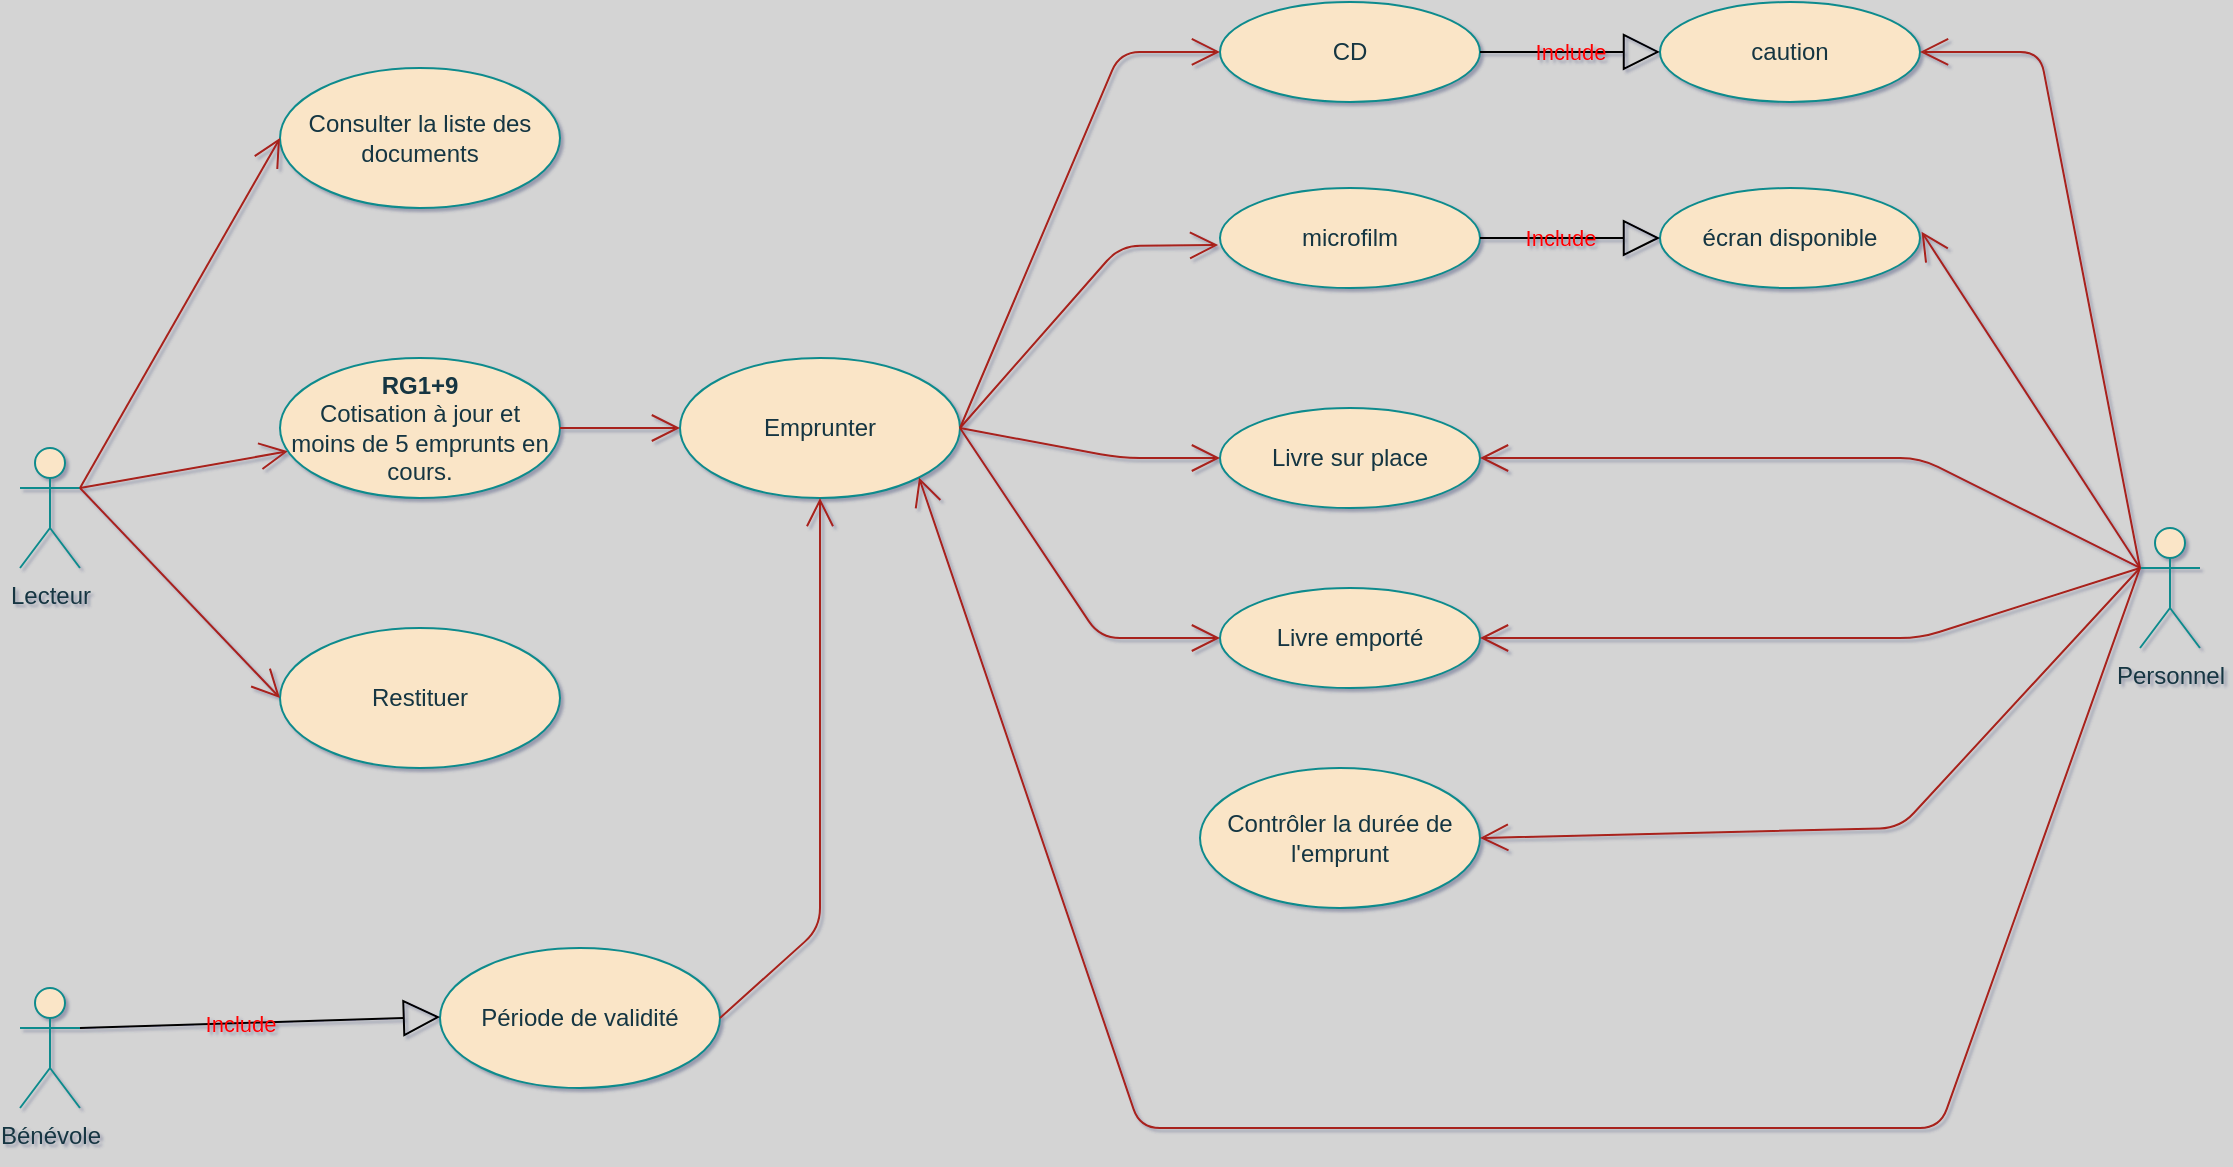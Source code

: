 <mxfile version="21.2.1" type="device" pages="3">
  <diagram name="Page-1" id="nA95JgjUixVS5YG4Opld">
    <mxGraphModel dx="1186" dy="733" grid="1" gridSize="10" guides="1" tooltips="1" connect="1" arrows="1" fold="1" page="1" pageScale="1" pageWidth="1169" pageHeight="827" background="#D4D4D4" math="0" shadow="1">
      <root>
        <mxCell id="0" />
        <mxCell id="1" parent="0" />
        <mxCell id="pkp4lTsiRalDUdy31WEI-1" value="Lecteur&lt;br&gt;" style="shape=umlActor;verticalLabelPosition=bottom;verticalAlign=top;html=1;labelBackgroundColor=none;fillColor=#FAE5C7;strokeColor=#0F8B8D;fontColor=#143642;rounded=1;" parent="1" vertex="1">
          <mxGeometry x="40" y="300" width="30" height="60" as="geometry" />
        </mxCell>
        <mxCell id="pkp4lTsiRalDUdy31WEI-2" value="Personnel" style="shape=umlActor;verticalLabelPosition=bottom;verticalAlign=top;html=1;labelBackgroundColor=none;fillColor=#FAE5C7;strokeColor=#0F8B8D;fontColor=#143642;rounded=1;" parent="1" vertex="1">
          <mxGeometry x="1100" y="340" width="30" height="60" as="geometry" />
        </mxCell>
        <mxCell id="pkp4lTsiRalDUdy31WEI-3" value="Bénévole&lt;br&gt;" style="shape=umlActor;verticalLabelPosition=bottom;verticalAlign=top;html=1;labelBackgroundColor=none;fillColor=#FAE5C7;strokeColor=#0F8B8D;fontColor=#143642;rounded=1;" parent="1" vertex="1">
          <mxGeometry x="40" y="570" width="30" height="60" as="geometry" />
        </mxCell>
        <mxCell id="nuDju4vLAwnpACeYpjrr-1" value="Consulter la liste des documents" style="ellipse;whiteSpace=wrap;html=1;labelBackgroundColor=none;fillColor=#FAE5C7;strokeColor=#0F8B8D;fontColor=#143642;rounded=1;" parent="1" vertex="1">
          <mxGeometry x="170" y="110" width="140" height="70" as="geometry" />
        </mxCell>
        <mxCell id="nuDju4vLAwnpACeYpjrr-5" value="" style="endArrow=open;endFill=1;endSize=12;html=1;rounded=1;exitX=1;exitY=0.333;exitDx=0;exitDy=0;exitPerimeter=0;entryX=0;entryY=0.5;entryDx=0;entryDy=0;labelBackgroundColor=none;strokeColor=#A8201A;fontColor=default;" parent="1" source="pkp4lTsiRalDUdy31WEI-1" target="nuDju4vLAwnpACeYpjrr-1" edge="1">
          <mxGeometry width="160" relative="1" as="geometry">
            <mxPoint x="290" y="450" as="sourcePoint" />
            <mxPoint x="450" y="450" as="targetPoint" />
          </mxGeometry>
        </mxCell>
        <mxCell id="nuDju4vLAwnpACeYpjrr-6" value="Emprunter" style="ellipse;whiteSpace=wrap;html=1;labelBackgroundColor=none;fillColor=#FAE5C7;strokeColor=#0F8B8D;fontColor=#143642;rounded=1;" parent="1" vertex="1">
          <mxGeometry x="370" y="255" width="140" height="70" as="geometry" />
        </mxCell>
        <mxCell id="nEjTNjA_C8vIk057rq6N-1" value="" style="endArrow=open;endFill=1;endSize=12;html=1;rounded=1;labelBackgroundColor=none;strokeColor=#A8201A;fontColor=default;" parent="1" target="w3CYI285APB1ZZFs00Sx-10" edge="1">
          <mxGeometry width="160" relative="1" as="geometry">
            <mxPoint x="70" y="320" as="sourcePoint" />
            <mxPoint x="250" y="105" as="targetPoint" />
          </mxGeometry>
        </mxCell>
        <mxCell id="nEjTNjA_C8vIk057rq6N-2" value="Restituer" style="ellipse;whiteSpace=wrap;html=1;labelBackgroundColor=none;fillColor=#FAE5C7;strokeColor=#0F8B8D;fontColor=#143642;rounded=1;" parent="1" vertex="1">
          <mxGeometry x="170" y="390" width="140" height="70" as="geometry" />
        </mxCell>
        <mxCell id="nEjTNjA_C8vIk057rq6N-3" value="" style="endArrow=open;endFill=1;endSize=12;html=1;rounded=1;entryX=0;entryY=0.5;entryDx=0;entryDy=0;labelBackgroundColor=none;strokeColor=#A8201A;fontColor=default;" parent="1" target="nEjTNjA_C8vIk057rq6N-2" edge="1">
          <mxGeometry width="160" relative="1" as="geometry">
            <mxPoint x="70" y="320" as="sourcePoint" />
            <mxPoint x="250" y="105" as="targetPoint" />
          </mxGeometry>
        </mxCell>
        <mxCell id="nEjTNjA_C8vIk057rq6N-7" value="Livre sur place" style="ellipse;whiteSpace=wrap;html=1;labelBackgroundColor=none;fillColor=#FAE5C7;strokeColor=#0F8B8D;fontColor=#143642;rounded=1;" parent="1" vertex="1">
          <mxGeometry x="640" y="280" width="130" height="50" as="geometry" />
        </mxCell>
        <mxCell id="nEjTNjA_C8vIk057rq6N-8" value="Livre emporté" style="ellipse;whiteSpace=wrap;html=1;labelBackgroundColor=none;fillColor=#FAE5C7;strokeColor=#0F8B8D;fontColor=#143642;rounded=1;" parent="1" vertex="1">
          <mxGeometry x="640" y="370" width="130" height="50" as="geometry" />
        </mxCell>
        <mxCell id="nEjTNjA_C8vIk057rq6N-9" value="CD" style="ellipse;whiteSpace=wrap;html=1;labelBackgroundColor=none;fillColor=#FAE5C7;strokeColor=#0F8B8D;fontColor=#143642;rounded=1;" parent="1" vertex="1">
          <mxGeometry x="640" y="76.97" width="130" height="50" as="geometry" />
        </mxCell>
        <mxCell id="nEjTNjA_C8vIk057rq6N-12" value="microfilm" style="ellipse;whiteSpace=wrap;html=1;labelBackgroundColor=none;fillColor=#FAE5C7;strokeColor=#0F8B8D;fontColor=#143642;rounded=1;" parent="1" vertex="1">
          <mxGeometry x="640" y="170" width="130" height="50" as="geometry" />
        </mxCell>
        <mxCell id="nEjTNjA_C8vIk057rq6N-13" value="" style="endArrow=open;endFill=1;endSize=12;html=1;rounded=1;entryX=-0.007;entryY=0.57;entryDx=0;entryDy=0;labelBackgroundColor=none;strokeColor=#A8201A;fontColor=default;exitX=1;exitY=0.5;exitDx=0;exitDy=0;entryPerimeter=0;" parent="1" source="nuDju4vLAwnpACeYpjrr-6" target="nEjTNjA_C8vIk057rq6N-12" edge="1">
          <mxGeometry width="160" relative="1" as="geometry">
            <mxPoint x="80" y="330" as="sourcePoint" />
            <mxPoint x="250" y="285" as="targetPoint" />
            <Array as="points">
              <mxPoint x="590" y="199" />
            </Array>
          </mxGeometry>
        </mxCell>
        <mxCell id="nEjTNjA_C8vIk057rq6N-14" value="" style="endArrow=open;endFill=1;endSize=12;html=1;rounded=1;entryX=0;entryY=0.5;entryDx=0;entryDy=0;labelBackgroundColor=none;strokeColor=#A8201A;fontColor=default;exitX=1;exitY=0.5;exitDx=0;exitDy=0;" parent="1" source="nuDju4vLAwnpACeYpjrr-6" target="nEjTNjA_C8vIk057rq6N-9" edge="1">
          <mxGeometry width="160" relative="1" as="geometry">
            <mxPoint x="90" y="340" as="sourcePoint" />
            <mxPoint x="260" y="295" as="targetPoint" />
            <Array as="points">
              <mxPoint x="590" y="102" />
            </Array>
          </mxGeometry>
        </mxCell>
        <mxCell id="nEjTNjA_C8vIk057rq6N-15" value="" style="endArrow=open;endFill=1;endSize=12;html=1;rounded=1;entryX=0;entryY=0.5;entryDx=0;entryDy=0;labelBackgroundColor=none;strokeColor=#A8201A;fontColor=default;exitX=1;exitY=0.5;exitDx=0;exitDy=0;" parent="1" source="nuDju4vLAwnpACeYpjrr-6" target="nEjTNjA_C8vIk057rq6N-8" edge="1">
          <mxGeometry width="160" relative="1" as="geometry">
            <mxPoint x="100" y="350" as="sourcePoint" />
            <mxPoint x="270" y="305" as="targetPoint" />
            <Array as="points">
              <mxPoint x="580" y="395" />
            </Array>
          </mxGeometry>
        </mxCell>
        <mxCell id="nEjTNjA_C8vIk057rq6N-16" value="" style="endArrow=open;endFill=1;endSize=12;html=1;rounded=1;entryX=0;entryY=0.5;entryDx=0;entryDy=0;labelBackgroundColor=none;strokeColor=#A8201A;fontColor=default;exitX=1;exitY=0.5;exitDx=0;exitDy=0;" parent="1" source="nuDju4vLAwnpACeYpjrr-6" target="nEjTNjA_C8vIk057rq6N-7" edge="1">
          <mxGeometry width="160" relative="1" as="geometry">
            <mxPoint x="110" y="360" as="sourcePoint" />
            <mxPoint x="280" y="315" as="targetPoint" />
            <Array as="points">
              <mxPoint x="590" y="305" />
            </Array>
          </mxGeometry>
        </mxCell>
        <mxCell id="nEjTNjA_C8vIk057rq6N-17" value="caution" style="ellipse;whiteSpace=wrap;html=1;labelBackgroundColor=none;fillColor=#FAE5C7;strokeColor=#0F8B8D;fontColor=#143642;rounded=1;" parent="1" vertex="1">
          <mxGeometry x="860" y="76.97" width="130" height="50" as="geometry" />
        </mxCell>
        <mxCell id="w3CYI285APB1ZZFs00Sx-2" value="écran disponible" style="ellipse;whiteSpace=wrap;html=1;labelBackgroundColor=none;fillColor=#FAE5C7;strokeColor=#0F8B8D;fontColor=#143642;rounded=1;" vertex="1" parent="1">
          <mxGeometry x="860" y="170" width="130" height="50" as="geometry" />
        </mxCell>
        <mxCell id="w3CYI285APB1ZZFs00Sx-4" value="Include" style="endArrow=block;endSize=16;endFill=0;html=1;rounded=0;entryX=0;entryY=0.5;entryDx=0;entryDy=0;exitX=1;exitY=0.5;exitDx=0;exitDy=0;labelBackgroundColor=none;fontColor=#FF0000;" edge="1" parent="1" source="nEjTNjA_C8vIk057rq6N-12" target="w3CYI285APB1ZZFs00Sx-2">
          <mxGeometry x="-0.111" width="160" relative="1" as="geometry">
            <mxPoint x="770" y="171.97" as="sourcePoint" />
            <mxPoint x="860" y="171.97" as="targetPoint" />
            <Array as="points" />
            <mxPoint as="offset" />
          </mxGeometry>
        </mxCell>
        <mxCell id="w3CYI285APB1ZZFs00Sx-7" value="Include" style="endArrow=block;endSize=16;endFill=0;html=1;rounded=0;exitX=1;exitY=0.5;exitDx=0;exitDy=0;entryX=0;entryY=0.5;entryDx=0;entryDy=0;labelBorderColor=none;labelBackgroundColor=none;fontColor=#FF0000;" edge="1" parent="1" source="nEjTNjA_C8vIk057rq6N-9" target="nEjTNjA_C8vIk057rq6N-17">
          <mxGeometry width="160" relative="1" as="geometry">
            <mxPoint x="770" y="101.63" as="sourcePoint" />
            <mxPoint x="860" y="101.97" as="targetPoint" />
            <mxPoint as="offset" />
          </mxGeometry>
        </mxCell>
        <mxCell id="w3CYI285APB1ZZFs00Sx-8" value="" style="endArrow=open;endFill=1;endSize=12;html=1;rounded=1;labelBackgroundColor=none;strokeColor=#A8201A;fontColor=default;exitX=0;exitY=0.333;exitDx=0;exitDy=0;exitPerimeter=0;entryX=1;entryY=0.5;entryDx=0;entryDy=0;" edge="1" parent="1" source="pkp4lTsiRalDUdy31WEI-2" target="nEjTNjA_C8vIk057rq6N-17">
          <mxGeometry width="160" relative="1" as="geometry">
            <mxPoint x="970" y="292.5" as="sourcePoint" />
            <mxPoint x="900" y="200" as="targetPoint" />
            <Array as="points">
              <mxPoint x="1050" y="102" />
            </Array>
          </mxGeometry>
        </mxCell>
        <mxCell id="w3CYI285APB1ZZFs00Sx-9" value="" style="endArrow=open;endFill=1;endSize=12;html=1;rounded=1;labelBackgroundColor=none;strokeColor=#A8201A;fontColor=default;entryX=1.006;entryY=0.438;entryDx=0;entryDy=0;entryPerimeter=0;exitX=0;exitY=0.333;exitDx=0;exitDy=0;exitPerimeter=0;" edge="1" parent="1" source="pkp4lTsiRalDUdy31WEI-2" target="w3CYI285APB1ZZFs00Sx-2">
          <mxGeometry width="160" relative="1" as="geometry">
            <mxPoint x="1090" y="290" as="sourcePoint" />
            <mxPoint x="920" y="315" as="targetPoint" />
          </mxGeometry>
        </mxCell>
        <mxCell id="w3CYI285APB1ZZFs00Sx-10" value="&lt;b&gt;RG1+9&lt;/b&gt;&lt;br&gt;Cotisation à jour et&lt;br&gt;moins de 5 emprunts en cours." style="ellipse;whiteSpace=wrap;html=1;labelBackgroundColor=none;fillColor=#FAE5C7;strokeColor=#0F8B8D;fontColor=#143642;rounded=1;" vertex="1" parent="1">
          <mxGeometry x="170" y="255" width="140" height="70" as="geometry" />
        </mxCell>
        <mxCell id="w3CYI285APB1ZZFs00Sx-11" value="" style="endArrow=open;endFill=1;endSize=12;html=1;rounded=1;labelBackgroundColor=none;strokeColor=#A8201A;fontColor=default;exitX=1;exitY=0.5;exitDx=0;exitDy=0;entryX=0;entryY=0.5;entryDx=0;entryDy=0;" edge="1" parent="1" source="w3CYI285APB1ZZFs00Sx-10" target="nuDju4vLAwnpACeYpjrr-6">
          <mxGeometry width="160" relative="1" as="geometry">
            <mxPoint x="276" y="349" as="sourcePoint" />
            <mxPoint x="380" y="330" as="targetPoint" />
          </mxGeometry>
        </mxCell>
        <mxCell id="w3CYI285APB1ZZFs00Sx-13" value="" style="endArrow=open;endFill=1;endSize=12;html=1;rounded=1;labelBackgroundColor=none;strokeColor=#A8201A;fontColor=default;entryX=1;entryY=0.5;entryDx=0;entryDy=0;exitX=0;exitY=0.333;exitDx=0;exitDy=0;exitPerimeter=0;" edge="1" parent="1" source="pkp4lTsiRalDUdy31WEI-2" target="nEjTNjA_C8vIk057rq6N-7">
          <mxGeometry width="160" relative="1" as="geometry">
            <mxPoint x="1069" y="334" as="sourcePoint" />
            <mxPoint x="980" y="246" as="targetPoint" />
            <Array as="points">
              <mxPoint x="990" y="305" />
            </Array>
          </mxGeometry>
        </mxCell>
        <mxCell id="w3CYI285APB1ZZFs00Sx-14" value="" style="endArrow=open;endFill=1;endSize=12;html=1;rounded=1;labelBackgroundColor=none;strokeColor=#A8201A;fontColor=default;entryX=1;entryY=0.5;entryDx=0;entryDy=0;exitX=0;exitY=0.333;exitDx=0;exitDy=0;exitPerimeter=0;" edge="1" parent="1" source="pkp4lTsiRalDUdy31WEI-2" target="nEjTNjA_C8vIk057rq6N-8">
          <mxGeometry width="160" relative="1" as="geometry">
            <mxPoint x="1100" y="300" as="sourcePoint" />
            <mxPoint x="1011" y="212" as="targetPoint" />
            <Array as="points">
              <mxPoint x="990" y="395" />
            </Array>
          </mxGeometry>
        </mxCell>
        <mxCell id="w3CYI285APB1ZZFs00Sx-19" value="Période de validité" style="ellipse;whiteSpace=wrap;html=1;labelBackgroundColor=none;fillColor=#FAE5C7;strokeColor=#0F8B8D;fontColor=#143642;rounded=1;" vertex="1" parent="1">
          <mxGeometry x="250" y="550" width="140" height="70" as="geometry" />
        </mxCell>
        <mxCell id="w3CYI285APB1ZZFs00Sx-21" value="Contrôler la durée de l&#39;emprunt" style="ellipse;whiteSpace=wrap;html=1;labelBackgroundColor=none;fillColor=#FAE5C7;strokeColor=#0F8B8D;fontColor=#143642;rounded=1;" vertex="1" parent="1">
          <mxGeometry x="630" y="460" width="140" height="70" as="geometry" />
        </mxCell>
        <mxCell id="w3CYI285APB1ZZFs00Sx-22" value="" style="endArrow=open;endFill=1;endSize=12;html=1;rounded=1;labelBackgroundColor=none;strokeColor=#A8201A;fontColor=default;entryX=1;entryY=0.5;entryDx=0;entryDy=0;exitX=0;exitY=0.333;exitDx=0;exitDy=0;exitPerimeter=0;" edge="1" parent="1" source="pkp4lTsiRalDUdy31WEI-2" target="w3CYI285APB1ZZFs00Sx-21">
          <mxGeometry width="160" relative="1" as="geometry">
            <mxPoint x="1100" y="350" as="sourcePoint" />
            <mxPoint x="780" y="405" as="targetPoint" />
            <Array as="points">
              <mxPoint x="980" y="490" />
            </Array>
          </mxGeometry>
        </mxCell>
        <mxCell id="w3CYI285APB1ZZFs00Sx-24" value="" style="endArrow=open;endFill=1;endSize=12;html=1;rounded=1;labelBackgroundColor=none;strokeColor=#A8201A;fontColor=default;entryX=0.5;entryY=1;entryDx=0;entryDy=0;exitX=1;exitY=0.5;exitDx=0;exitDy=0;" edge="1" parent="1" source="w3CYI285APB1ZZFs00Sx-19" target="nuDju4vLAwnpACeYpjrr-6">
          <mxGeometry width="160" relative="1" as="geometry">
            <mxPoint x="930" y="575" as="sourcePoint" />
            <mxPoint x="610" y="630" as="targetPoint" />
            <Array as="points">
              <mxPoint x="440" y="540" />
            </Array>
          </mxGeometry>
        </mxCell>
        <mxCell id="w3CYI285APB1ZZFs00Sx-26" value="Include" style="endArrow=block;endSize=16;endFill=0;html=1;rounded=0;entryX=0;entryY=0.5;entryDx=0;entryDy=0;exitX=1;exitY=0.333;exitDx=0;exitDy=0;labelBackgroundColor=none;fontColor=#FF0000;exitPerimeter=0;" edge="1" parent="1" source="pkp4lTsiRalDUdy31WEI-3">
          <mxGeometry x="-0.111" width="160" relative="1" as="geometry">
            <mxPoint x="160" y="584.47" as="sourcePoint" />
            <mxPoint x="250" y="584.47" as="targetPoint" />
            <Array as="points" />
            <mxPoint as="offset" />
          </mxGeometry>
        </mxCell>
        <mxCell id="w3CYI285APB1ZZFs00Sx-28" value="" style="endArrow=open;endFill=1;endSize=12;html=1;rounded=1;labelBackgroundColor=none;strokeColor=#A8201A;fontColor=default;entryX=1;entryY=1;entryDx=0;entryDy=0;exitX=0;exitY=0.333;exitDx=0;exitDy=0;exitPerimeter=0;" edge="1" parent="1" source="pkp4lTsiRalDUdy31WEI-2" target="nuDju4vLAwnpACeYpjrr-6">
          <mxGeometry width="160" relative="1" as="geometry">
            <mxPoint x="1090" y="340" as="sourcePoint" />
            <mxPoint x="780" y="505" as="targetPoint" />
            <Array as="points">
              <mxPoint x="1000" y="640" />
              <mxPoint x="600" y="640" />
            </Array>
          </mxGeometry>
        </mxCell>
      </root>
    </mxGraphModel>
  </diagram>
  <diagram id="5XC2489K2yk7yLifoyK_" name="Page-2">
    <mxGraphModel dx="1605" dy="992" grid="1" gridSize="10" guides="1" tooltips="1" connect="1" arrows="1" fold="1" page="1" pageScale="1" pageWidth="1169" pageHeight="1654" math="0" shadow="0">
      <root>
        <mxCell id="0" />
        <mxCell id="1" parent="0" />
        <mxCell id="NUU4QSH0I9_iRSuJhiXr-1" value=":Emprunteur" style="shape=umlLifeline;perimeter=lifelinePerimeter;whiteSpace=wrap;html=1;container=1;dropTarget=0;collapsible=0;recursiveResize=0;outlineConnect=0;portConstraint=eastwest;newEdgeStyle={&quot;edgeStyle&quot;:&quot;elbowEdgeStyle&quot;,&quot;elbow&quot;:&quot;vertical&quot;,&quot;curved&quot;:0,&quot;rounded&quot;:0};participant=umlActor;fontStyle=1" vertex="1" parent="1">
          <mxGeometry x="40" y="30" width="20" height="1080" as="geometry" />
        </mxCell>
        <mxCell id="NUU4QSH0I9_iRSuJhiXr-2" value="&lt;b&gt;:Personnel&lt;/b&gt;" style="shape=umlLifeline;perimeter=lifelinePerimeter;whiteSpace=wrap;html=1;container=1;dropTarget=0;collapsible=0;recursiveResize=0;outlineConnect=0;portConstraint=eastwest;newEdgeStyle={&quot;edgeStyle&quot;:&quot;elbowEdgeStyle&quot;,&quot;elbow&quot;:&quot;vertical&quot;,&quot;curved&quot;:0,&quot;rounded&quot;:0};participant=umlActor;size=40;align=center;" vertex="1" parent="1">
          <mxGeometry x="630" y="30" width="20" height="1080" as="geometry" />
        </mxCell>
        <mxCell id="a3C-ZBy9AoYsUhcglleB-1" value="Demande d&#39;emprunt" style="html=1;verticalAlign=bottom;endArrow=block;edgeStyle=elbowEdgeStyle;elbow=vertical;curved=0;rounded=0;" edge="1" parent="1" source="NUU4QSH0I9_iRSuJhiXr-1" target="NUU4QSH0I9_iRSuJhiXr-2">
          <mxGeometry x="-0.598" width="80" relative="1" as="geometry">
            <mxPoint x="400" y="120" as="sourcePoint" />
            <mxPoint x="480" y="120" as="targetPoint" />
            <Array as="points">
              <mxPoint x="340" y="180" />
              <mxPoint x="320" y="350" />
              <mxPoint x="460" y="120" />
            </Array>
            <mxPoint as="offset" />
          </mxGeometry>
        </mxCell>
        <mxCell id="6SOgG3ajkJOv665IIXTC-1" value=":Système" style="shape=umlLifeline;perimeter=lifelinePerimeter;whiteSpace=wrap;html=1;container=1;dropTarget=0;collapsible=0;recursiveResize=0;outlineConnect=0;portConstraint=eastwest;newEdgeStyle={&quot;edgeStyle&quot;:&quot;elbowEdgeStyle&quot;,&quot;elbow&quot;:&quot;vertical&quot;,&quot;curved&quot;:0,&quot;rounded&quot;:0};fontStyle=1" vertex="1" parent="1">
          <mxGeometry x="320" y="20" width="110" height="1080" as="geometry" />
        </mxCell>
        <mxCell id="6SOgG3ajkJOv665IIXTC-10" value="Consultation des articles disponibles" style="html=1;verticalAlign=bottom;endArrow=block;edgeStyle=elbowEdgeStyle;elbow=vertical;curved=0;rounded=0;" edge="1" parent="1" source="NUU4QSH0I9_iRSuJhiXr-1" target="6SOgG3ajkJOv665IIXTC-1">
          <mxGeometry width="80" relative="1" as="geometry">
            <mxPoint x="80" y="120" as="sourcePoint" />
            <mxPoint x="400" y="120" as="targetPoint" />
            <Array as="points">
              <mxPoint x="270" y="110" />
              <mxPoint x="320" y="120" />
              <mxPoint x="460" y="-110" />
            </Array>
            <mxPoint as="offset" />
          </mxGeometry>
        </mxCell>
        <mxCell id="6SOgG3ajkJOv665IIXTC-12" value="Contrôle du badge et emprunts" style="html=1;verticalAlign=bottom;endArrow=block;edgeStyle=elbowEdgeStyle;elbow=vertical;curved=0;rounded=0;" edge="1" parent="1" source="NUU4QSH0I9_iRSuJhiXr-2" target="6SOgG3ajkJOv665IIXTC-1">
          <mxGeometry width="80" relative="1" as="geometry">
            <mxPoint x="420" y="300" as="sourcePoint" />
            <mxPoint x="500" y="300" as="targetPoint" />
            <Array as="points">
              <mxPoint x="560" y="210" />
            </Array>
          </mxGeometry>
        </mxCell>
        <mxCell id="6SOgG3ajkJOv665IIXTC-13" value="Validation" style="html=1;verticalAlign=bottom;endArrow=open;dashed=1;endSize=8;edgeStyle=elbowEdgeStyle;elbow=vertical;curved=0;rounded=0;" edge="1" parent="1" source="6SOgG3ajkJOv665IIXTC-1" target="NUU4QSH0I9_iRSuJhiXr-2">
          <mxGeometry x="0.001" relative="1" as="geometry">
            <mxPoint x="500" y="300" as="sourcePoint" />
            <mxPoint x="420" y="300" as="targetPoint" />
            <Array as="points">
              <mxPoint x="510" y="230" />
              <mxPoint x="430" y="310" />
            </Array>
            <mxPoint as="offset" />
          </mxGeometry>
        </mxCell>
        <mxCell id="AarA3EL_wvgYW7Dpgf4f-1" value="" style="endArrow=open;endFill=1;endSize=12;html=1;rounded=0;" edge="1" parent="1" source="NUU4QSH0I9_iRSuJhiXr-1" target="NUU4QSH0I9_iRSuJhiXr-2">
          <mxGeometry width="160" relative="1" as="geometry">
            <mxPoint x="80" y="280" as="sourcePoint" />
            <mxPoint x="240" y="280" as="targetPoint" />
            <Array as="points">
              <mxPoint x="120" y="280" />
            </Array>
          </mxGeometry>
        </mxCell>
        <mxCell id="AarA3EL_wvgYW7Dpgf4f-2" value="Choix&amp;nbsp;" style="edgeLabel;html=1;align=center;verticalAlign=middle;resizable=0;points=[];" vertex="1" connectable="0" parent="AarA3EL_wvgYW7Dpgf4f-1">
          <mxGeometry x="-0.437" relative="1" as="geometry">
            <mxPoint x="15" as="offset" />
          </mxGeometry>
        </mxCell>
        <mxCell id="AarA3EL_wvgYW7Dpgf4f-3" value="" style="endArrow=open;endFill=1;endSize=12;html=1;rounded=0;" edge="1" parent="1" source="NUU4QSH0I9_iRSuJhiXr-2" target="NUU4QSH0I9_iRSuJhiXr-1">
          <mxGeometry width="160" relative="1" as="geometry">
            <mxPoint x="660" y="260" as="sourcePoint" />
            <mxPoint x="740" y="260" as="targetPoint" />
            <Array as="points">
              <mxPoint x="580" y="250" />
              <mxPoint x="480" y="250" />
              <mxPoint x="440" y="250" />
            </Array>
          </mxGeometry>
        </mxCell>
        <mxCell id="AarA3EL_wvgYW7Dpgf4f-5" value="Quoi emprunter ?" style="edgeLabel;html=1;align=center;verticalAlign=middle;resizable=0;points=[];" vertex="1" connectable="0" parent="AarA3EL_wvgYW7Dpgf4f-3">
          <mxGeometry x="-0.308" relative="1" as="geometry">
            <mxPoint x="-115" as="offset" />
          </mxGeometry>
        </mxCell>
        <mxCell id="AarA3EL_wvgYW7Dpgf4f-6" value="" style="endArrow=open;endFill=1;endSize=12;html=1;rounded=0;" edge="1" parent="1" source="NUU4QSH0I9_iRSuJhiXr-2" target="6SOgG3ajkJOv665IIXTC-1">
          <mxGeometry width="160" relative="1" as="geometry">
            <mxPoint x="610" y="320" as="sourcePoint" />
            <mxPoint x="400" y="320" as="targetPoint" />
            <Array as="points">
              <mxPoint x="580" y="320" />
              <mxPoint x="600" y="320" />
              <mxPoint x="440" y="320" />
            </Array>
          </mxGeometry>
        </mxCell>
        <mxCell id="AarA3EL_wvgYW7Dpgf4f-7" value="Enregistrement Fiche de prêt" style="edgeLabel;html=1;align=center;verticalAlign=middle;resizable=0;points=[];" vertex="1" connectable="0" parent="AarA3EL_wvgYW7Dpgf4f-6">
          <mxGeometry x="-0.308" relative="1" as="geometry">
            <mxPoint x="-55" as="offset" />
          </mxGeometry>
        </mxCell>
        <mxCell id="AarA3EL_wvgYW7Dpgf4f-8" value="Affichage du catalogue" style="html=1;verticalAlign=bottom;endArrow=open;dashed=1;endSize=8;edgeStyle=elbowEdgeStyle;elbow=vertical;curved=0;rounded=0;" edge="1" parent="1" source="6SOgG3ajkJOv665IIXTC-1" target="NUU4QSH0I9_iRSuJhiXr-1">
          <mxGeometry relative="1" as="geometry">
            <mxPoint x="260" y="130" as="sourcePoint" />
            <mxPoint x="180" y="130" as="targetPoint" />
            <Array as="points">
              <mxPoint x="250" y="130" />
            </Array>
          </mxGeometry>
        </mxCell>
        <mxCell id="AarA3EL_wvgYW7Dpgf4f-9" value="&lt;b&gt;:Bénévole&lt;/b&gt;" style="shape=umlLifeline;perimeter=lifelinePerimeter;whiteSpace=wrap;html=1;container=1;dropTarget=0;collapsible=0;recursiveResize=0;outlineConnect=0;portConstraint=eastwest;newEdgeStyle={&quot;edgeStyle&quot;:&quot;elbowEdgeStyle&quot;,&quot;elbow&quot;:&quot;vertical&quot;,&quot;curved&quot;:0,&quot;rounded&quot;:0};participant=umlActor;size=40;align=center;" vertex="1" parent="1">
          <mxGeometry x="745" y="30" width="20" height="1080" as="geometry" />
        </mxCell>
        <mxCell id="AarA3EL_wvgYW7Dpgf4f-11" value="Paiement caution" style="html=1;verticalAlign=bottom;endArrow=block;edgeStyle=elbowEdgeStyle;elbow=vertical;curved=0;rounded=0;" edge="1" parent="1" target="6SOgG3ajkJOv665IIXTC-1">
          <mxGeometry x="-0.075" width="80" relative="1" as="geometry">
            <mxPoint x="50" y="360" as="sourcePoint" />
            <mxPoint x="395" y="360" as="targetPoint" />
            <Array as="points">
              <mxPoint x="270" y="360" />
              <mxPoint x="320" y="370" />
              <mxPoint x="460" y="140" />
            </Array>
            <mxPoint x="-1" as="offset" />
          </mxGeometry>
        </mxCell>
        <mxCell id="AarA3EL_wvgYW7Dpgf4f-12" value="" style="endArrow=open;endFill=1;endSize=12;html=1;rounded=0;" edge="1" parent="1">
          <mxGeometry width="160" relative="1" as="geometry">
            <mxPoint x="754.5" y="520" as="sourcePoint" />
            <mxPoint x="375" y="520" as="targetPoint" />
            <Array as="points">
              <mxPoint x="720" y="520" />
              <mxPoint x="700" y="520" />
              <mxPoint x="585" y="520" />
              <mxPoint x="605" y="520" />
              <mxPoint x="480" y="520" />
              <mxPoint x="445" y="520" />
            </Array>
          </mxGeometry>
        </mxCell>
        <mxCell id="AarA3EL_wvgYW7Dpgf4f-13" value="Enregistrement Fiche de prêt" style="edgeLabel;html=1;align=center;verticalAlign=middle;resizable=0;points=[];" vertex="1" connectable="0" parent="AarA3EL_wvgYW7Dpgf4f-12">
          <mxGeometry x="-0.308" relative="1" as="geometry">
            <mxPoint x="-55" as="offset" />
          </mxGeometry>
        </mxCell>
        <mxCell id="AarA3EL_wvgYW7Dpgf4f-14" value="Sénario Happy day" style="text;html=1;align=center;verticalAlign=middle;resizable=0;points=[];autosize=1;strokeColor=none;fillColor=none;fontStyle=1;fontSize=15;fontColor=#0000CC;rotation=15;" vertex="1" parent="1">
          <mxGeometry x="650" y="110" width="160" height="30" as="geometry" />
        </mxCell>
        <mxCell id="AarA3EL_wvgYW7Dpgf4f-15" value="Flot alternatif&lt;br&gt;&lt;font style=&quot;font-size: 12px; font-weight: normal;&quot;&gt;client non abonné&lt;/font&gt;" style="text;html=1;align=center;verticalAlign=middle;resizable=0;points=[];autosize=1;strokeColor=none;fillColor=none;fontStyle=1;fontSize=15;fontColor=#FF0000;rotation=15;labelBackgroundColor=#E6E6E6;" vertex="1" parent="1">
          <mxGeometry x="645" y="820" width="120" height="50" as="geometry" />
        </mxCell>
        <mxCell id="AarA3EL_wvgYW7Dpgf4f-16" value="Demande d&#39;emprunt" style="html=1;verticalAlign=bottom;endArrow=block;edgeStyle=elbowEdgeStyle;elbow=vertical;curved=0;rounded=0;" edge="1" parent="1" target="AarA3EL_wvgYW7Dpgf4f-9">
          <mxGeometry x="-0.598" width="80" relative="1" as="geometry">
            <mxPoint x="50" y="160" as="sourcePoint" />
            <mxPoint x="640" y="160" as="targetPoint" />
            <Array as="points">
              <mxPoint x="340" y="160" />
              <mxPoint x="320" y="330" />
              <mxPoint x="460" y="100" />
            </Array>
            <mxPoint as="offset" />
          </mxGeometry>
        </mxCell>
        <mxCell id="AarA3EL_wvgYW7Dpgf4f-17" value="Durée d&#39;emprunt &amp;gt; 4&lt;br&gt;semaines = relance&lt;br&gt;" style="shape=umlBoundary;whiteSpace=wrap;html=1;rotation=0;" vertex="1" parent="1">
          <mxGeometry x="900" y="510" width="110" height="80" as="geometry" />
        </mxCell>
      </root>
    </mxGraphModel>
  </diagram>
  <diagram id="h3kgaM9Da97wqhR3cDIR" name="Page-3">
    <mxGraphModel dx="2480" dy="1533" grid="1" gridSize="10" guides="1" tooltips="1" connect="1" arrows="1" fold="1" page="1" pageScale="1" pageWidth="827" pageHeight="1169" math="0" shadow="0">
      <root>
        <mxCell id="0" />
        <mxCell id="1" parent="0" />
        <mxCell id="hcNzquKWeserUXrLWF_d-1" value="" style="ellipse;html=1;shape=startState;fillColor=#000000;strokeColor=#ff0000;" vertex="1" parent="1">
          <mxGeometry x="140" y="70" width="30" height="30" as="geometry" />
        </mxCell>
        <mxCell id="hcNzquKWeserUXrLWF_d-2" value="" style="edgeStyle=orthogonalEdgeStyle;html=1;verticalAlign=bottom;endArrow=open;endSize=8;strokeColor=#ff0000;rounded=0;" edge="1" source="hcNzquKWeserUXrLWF_d-1" parent="1">
          <mxGeometry relative="1" as="geometry">
            <mxPoint x="155" y="160" as="targetPoint" />
          </mxGeometry>
        </mxCell>
      </root>
    </mxGraphModel>
  </diagram>
</mxfile>
